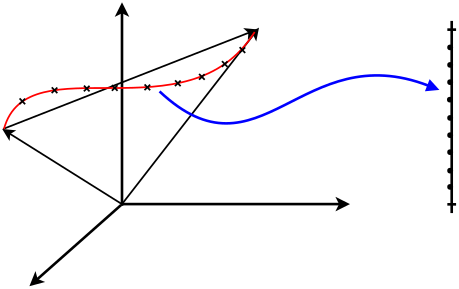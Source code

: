 <?xml version="1.0" encoding="UTF-8"?>
<dia:diagram xmlns:dia="http://www.lysator.liu.se/~alla/dia/">
  <dia:layer name="Fondo" visible="true" active="true">
    <dia:object type="Standard - Line" version="0" id="O0">
      <dia:attribute name="obj_pos">
        <dia:point val="20.05,20"/>
      </dia:attribute>
      <dia:attribute name="obj_bb">
        <dia:rectangle val="19.975,19.582;33.318,20.418"/>
      </dia:attribute>
      <dia:attribute name="conn_endpoints">
        <dia:point val="20.05,20"/>
        <dia:point val="33.15,20"/>
      </dia:attribute>
      <dia:attribute name="numcp">
        <dia:int val="1"/>
      </dia:attribute>
      <dia:attribute name="line_width">
        <dia:real val="0.15"/>
      </dia:attribute>
      <dia:attribute name="end_arrow">
        <dia:enum val="22"/>
      </dia:attribute>
      <dia:attribute name="end_arrow_length">
        <dia:real val="0.5"/>
      </dia:attribute>
      <dia:attribute name="end_arrow_width">
        <dia:real val="0.5"/>
      </dia:attribute>
    </dia:object>
    <dia:object type="Standard - Line" version="0" id="O1">
      <dia:attribute name="obj_pos">
        <dia:point val="20.1,20.1"/>
      </dia:attribute>
      <dia:attribute name="obj_bb">
        <dia:rectangle val="19.682,8.282;20.518,20.175"/>
      </dia:attribute>
      <dia:attribute name="conn_endpoints">
        <dia:point val="20.1,20.1"/>
        <dia:point val="20.1,8.45"/>
      </dia:attribute>
      <dia:attribute name="numcp">
        <dia:int val="1"/>
      </dia:attribute>
      <dia:attribute name="line_width">
        <dia:real val="0.15"/>
      </dia:attribute>
      <dia:attribute name="end_arrow">
        <dia:enum val="22"/>
      </dia:attribute>
      <dia:attribute name="end_arrow_length">
        <dia:real val="0.5"/>
      </dia:attribute>
      <dia:attribute name="end_arrow_width">
        <dia:real val="0.5"/>
      </dia:attribute>
    </dia:object>
    <dia:object type="Standard - Line" version="0" id="O2">
      <dia:attribute name="obj_pos">
        <dia:point val="20.05,20.05"/>
      </dia:attribute>
      <dia:attribute name="obj_bb">
        <dia:rectangle val="14.675,19.944;20.156,24.811"/>
      </dia:attribute>
      <dia:attribute name="conn_endpoints">
        <dia:point val="20.05,20.05"/>
        <dia:point val="14.8,24.7"/>
      </dia:attribute>
      <dia:attribute name="numcp">
        <dia:int val="1"/>
      </dia:attribute>
      <dia:attribute name="line_width">
        <dia:real val="0.15"/>
      </dia:attribute>
      <dia:attribute name="end_arrow">
        <dia:enum val="22"/>
      </dia:attribute>
      <dia:attribute name="end_arrow_length">
        <dia:real val="0.5"/>
      </dia:attribute>
      <dia:attribute name="end_arrow_width">
        <dia:real val="0.5"/>
      </dia:attribute>
    </dia:object>
    <dia:object type="Standard - Line" version="0" id="O3">
      <dia:attribute name="obj_pos">
        <dia:point val="20.093,20"/>
      </dia:attribute>
      <dia:attribute name="obj_bb">
        <dia:rectangle val="13.148,15.631;20.162,20.069"/>
      </dia:attribute>
      <dia:attribute name="conn_endpoints">
        <dia:point val="20.093,20"/>
        <dia:point val="13.243,15.7"/>
      </dia:attribute>
      <dia:attribute name="numcp">
        <dia:int val="1"/>
      </dia:attribute>
      <dia:attribute name="end_arrow">
        <dia:enum val="22"/>
      </dia:attribute>
      <dia:attribute name="end_arrow_length">
        <dia:real val="0.5"/>
      </dia:attribute>
      <dia:attribute name="end_arrow_width">
        <dia:real val="0.5"/>
      </dia:attribute>
    </dia:object>
    <dia:object type="Standard - Line" version="0" id="O4">
      <dia:attribute name="obj_pos">
        <dia:point val="20.114,19.981"/>
      </dia:attribute>
      <dia:attribute name="obj_bb">
        <dia:rectangle val="20.044,9.812;28.013,20.051"/>
      </dia:attribute>
      <dia:attribute name="conn_endpoints">
        <dia:point val="20.114,19.981"/>
        <dia:point val="27.943,9.9"/>
      </dia:attribute>
      <dia:attribute name="numcp">
        <dia:int val="1"/>
      </dia:attribute>
      <dia:attribute name="end_arrow">
        <dia:enum val="22"/>
      </dia:attribute>
      <dia:attribute name="end_arrow_length">
        <dia:real val="0.5"/>
      </dia:attribute>
      <dia:attribute name="end_arrow_width">
        <dia:real val="0.5"/>
      </dia:attribute>
    </dia:object>
    <dia:object type="Standard - Line" version="0" id="O5">
      <dia:attribute name="obj_pos">
        <dia:point val="13.293,15.7"/>
      </dia:attribute>
      <dia:attribute name="obj_bb">
        <dia:rectangle val="13.228,9.879;27.947,15.765"/>
      </dia:attribute>
      <dia:attribute name="conn_endpoints">
        <dia:point val="13.293,15.7"/>
        <dia:point val="27.843,10"/>
      </dia:attribute>
      <dia:attribute name="numcp">
        <dia:int val="1"/>
      </dia:attribute>
      <dia:attribute name="end_arrow">
        <dia:enum val="22"/>
      </dia:attribute>
      <dia:attribute name="end_arrow_length">
        <dia:real val="0.5"/>
      </dia:attribute>
      <dia:attribute name="end_arrow_width">
        <dia:real val="0.5"/>
      </dia:attribute>
    </dia:object>
    <dia:object type="Standard - BezierLine" version="0" id="O6">
      <dia:attribute name="obj_pos">
        <dia:point val="13.343,15.7"/>
      </dia:attribute>
      <dia:attribute name="obj_bb">
        <dia:rectangle val="13.281,10.081;27.762,15.761"/>
      </dia:attribute>
      <dia:attribute name="bez_points">
        <dia:point val="13.343,15.7"/>
        <dia:point val="14.693,10.75"/>
        <dia:point val="23.893,16.25"/>
        <dia:point val="27.693,10.15"/>
      </dia:attribute>
      <dia:attribute name="corner_types">
        <dia:enum val="0"/>
        <dia:enum val="0"/>
      </dia:attribute>
      <dia:attribute name="line_color">
        <dia:color val="#ff0000"/>
      </dia:attribute>
    </dia:object>
    <dia:object type="Standard - Text" version="1" id="O7">
      <dia:attribute name="obj_pos">
        <dia:point val="38.293,12.7"/>
      </dia:attribute>
      <dia:attribute name="obj_bb">
        <dia:rectangle val="38.293,11.912;38.293,12.9"/>
      </dia:attribute>
      <dia:attribute name="text">
        <dia:composite type="text">
          <dia:attribute name="string">
            <dia:string>##</dia:string>
          </dia:attribute>
          <dia:attribute name="font">
            <dia:font family="sans" style="80" name="Helvetica-Bold"/>
          </dia:attribute>
          <dia:attribute name="height">
            <dia:real val="1.058"/>
          </dia:attribute>
          <dia:attribute name="pos">
            <dia:point val="38.293,12.7"/>
          </dia:attribute>
          <dia:attribute name="color">
            <dia:color val="#000000"/>
          </dia:attribute>
          <dia:attribute name="alignment">
            <dia:enum val="0"/>
          </dia:attribute>
        </dia:composite>
      </dia:attribute>
      <dia:attribute name="valign">
        <dia:enum val="3"/>
      </dia:attribute>
    </dia:object>
    <dia:object type="Standard - Line" version="0" id="O8">
      <dia:attribute name="obj_pos">
        <dia:point val="14.237,13.951"/>
      </dia:attribute>
      <dia:attribute name="obj_bb">
        <dia:rectangle val="14.166,13.881;14.626,14.353"/>
      </dia:attribute>
      <dia:attribute name="conn_endpoints">
        <dia:point val="14.237,13.951"/>
        <dia:point val="14.556,14.283"/>
      </dia:attribute>
      <dia:attribute name="numcp">
        <dia:int val="1"/>
      </dia:attribute>
    </dia:object>
    <dia:object type="Standard - Line" version="0" id="O9">
      <dia:attribute name="obj_pos">
        <dia:point val="14.23,14.276"/>
      </dia:attribute>
      <dia:attribute name="obj_bb">
        <dia:rectangle val="14.16,13.893;14.626,14.347"/>
      </dia:attribute>
      <dia:attribute name="conn_endpoints">
        <dia:point val="14.23,14.276"/>
        <dia:point val="14.556,13.964"/>
      </dia:attribute>
      <dia:attribute name="numcp">
        <dia:int val="1"/>
      </dia:attribute>
    </dia:object>
    <dia:object type="Standard - Line" version="0" id="O10">
      <dia:attribute name="obj_pos">
        <dia:point val="16.08,13.318"/>
      </dia:attribute>
      <dia:attribute name="obj_bb">
        <dia:rectangle val="16.009,13.247;16.47,13.72"/>
      </dia:attribute>
      <dia:attribute name="conn_endpoints">
        <dia:point val="16.08,13.318"/>
        <dia:point val="16.399,13.649"/>
      </dia:attribute>
      <dia:attribute name="numcp">
        <dia:int val="1"/>
      </dia:attribute>
    </dia:object>
    <dia:object type="Standard - Line" version="0" id="O11">
      <dia:attribute name="obj_pos">
        <dia:point val="16.074,13.643"/>
      </dia:attribute>
      <dia:attribute name="obj_bb">
        <dia:rectangle val="16.003,13.26;16.47,13.714"/>
      </dia:attribute>
      <dia:attribute name="conn_endpoints">
        <dia:point val="16.074,13.643"/>
        <dia:point val="16.399,13.33"/>
      </dia:attribute>
      <dia:attribute name="numcp">
        <dia:int val="1"/>
      </dia:attribute>
    </dia:object>
    <dia:object type="Standard - Line" version="0" id="O12">
      <dia:attribute name="obj_pos">
        <dia:point val="17.923,13.218"/>
      </dia:attribute>
      <dia:attribute name="obj_bb">
        <dia:rectangle val="17.853,13.147;18.313,13.62"/>
      </dia:attribute>
      <dia:attribute name="conn_endpoints">
        <dia:point val="17.923,13.218"/>
        <dia:point val="18.242,13.549"/>
      </dia:attribute>
      <dia:attribute name="numcp">
        <dia:int val="1"/>
      </dia:attribute>
    </dia:object>
    <dia:object type="Standard - Line" version="0" id="O13">
      <dia:attribute name="obj_pos">
        <dia:point val="17.917,13.543"/>
      </dia:attribute>
      <dia:attribute name="obj_bb">
        <dia:rectangle val="17.846,13.16;18.313,13.614"/>
      </dia:attribute>
      <dia:attribute name="conn_endpoints">
        <dia:point val="17.917,13.543"/>
        <dia:point val="18.242,13.23"/>
      </dia:attribute>
      <dia:attribute name="numcp">
        <dia:int val="1"/>
      </dia:attribute>
    </dia:object>
    <dia:object type="Standard - Line" version="0" id="O14">
      <dia:attribute name="obj_pos">
        <dia:point val="21.393,13.151"/>
      </dia:attribute>
      <dia:attribute name="obj_bb">
        <dia:rectangle val="21.323,13.081;21.783,13.553"/>
      </dia:attribute>
      <dia:attribute name="conn_endpoints">
        <dia:point val="21.393,13.151"/>
        <dia:point val="21.712,13.482"/>
      </dia:attribute>
      <dia:attribute name="numcp">
        <dia:int val="1"/>
      </dia:attribute>
    </dia:object>
    <dia:object type="Standard - Line" version="0" id="O15">
      <dia:attribute name="obj_pos">
        <dia:point val="21.387,13.476"/>
      </dia:attribute>
      <dia:attribute name="obj_bb">
        <dia:rectangle val="21.316,13.093;21.783,13.547"/>
      </dia:attribute>
      <dia:attribute name="conn_endpoints">
        <dia:point val="21.387,13.476"/>
        <dia:point val="21.712,13.164"/>
      </dia:attribute>
      <dia:attribute name="numcp">
        <dia:int val="1"/>
      </dia:attribute>
    </dia:object>
    <dia:object type="Standard - Line" version="0" id="O16">
      <dia:attribute name="obj_pos">
        <dia:point val="19.527,13.185"/>
      </dia:attribute>
      <dia:attribute name="obj_bb">
        <dia:rectangle val="19.456,13.114;19.916,13.586"/>
      </dia:attribute>
      <dia:attribute name="conn_endpoints">
        <dia:point val="19.527,13.185"/>
        <dia:point val="19.846,13.516"/>
      </dia:attribute>
      <dia:attribute name="numcp">
        <dia:int val="1"/>
      </dia:attribute>
    </dia:object>
    <dia:object type="Standard - Line" version="0" id="O17">
      <dia:attribute name="obj_pos">
        <dia:point val="19.52,13.51"/>
      </dia:attribute>
      <dia:attribute name="obj_bb">
        <dia:rectangle val="19.45,13.126;19.916,13.58"/>
      </dia:attribute>
      <dia:attribute name="conn_endpoints">
        <dia:point val="19.52,13.51"/>
        <dia:point val="19.846,13.197"/>
      </dia:attribute>
      <dia:attribute name="numcp">
        <dia:int val="1"/>
      </dia:attribute>
    </dia:object>
    <dia:object type="Standard - Line" version="0" id="O18">
      <dia:attribute name="obj_pos">
        <dia:point val="23.137,12.918"/>
      </dia:attribute>
      <dia:attribute name="obj_bb">
        <dia:rectangle val="23.066,12.847;23.526,13.32"/>
      </dia:attribute>
      <dia:attribute name="conn_endpoints">
        <dia:point val="23.137,12.918"/>
        <dia:point val="23.456,13.249"/>
      </dia:attribute>
      <dia:attribute name="numcp">
        <dia:int val="1"/>
      </dia:attribute>
    </dia:object>
    <dia:object type="Standard - Line" version="0" id="O19">
      <dia:attribute name="obj_pos">
        <dia:point val="23.131,13.243"/>
      </dia:attribute>
      <dia:attribute name="obj_bb">
        <dia:rectangle val="23.06,12.86;23.526,13.314"/>
      </dia:attribute>
      <dia:attribute name="conn_endpoints">
        <dia:point val="23.131,13.243"/>
        <dia:point val="23.456,12.93"/>
      </dia:attribute>
      <dia:attribute name="numcp">
        <dia:int val="1"/>
      </dia:attribute>
    </dia:object>
    <dia:object type="Standard - Line" version="0" id="O20">
      <dia:attribute name="obj_pos">
        <dia:point val="24.513,12.551"/>
      </dia:attribute>
      <dia:attribute name="obj_bb">
        <dia:rectangle val="24.443,12.481;24.903,12.953"/>
      </dia:attribute>
      <dia:attribute name="conn_endpoints">
        <dia:point val="24.513,12.551"/>
        <dia:point val="24.832,12.883"/>
      </dia:attribute>
      <dia:attribute name="numcp">
        <dia:int val="1"/>
      </dia:attribute>
    </dia:object>
    <dia:object type="Standard - Line" version="0" id="O21">
      <dia:attribute name="obj_pos">
        <dia:point val="24.507,12.876"/>
      </dia:attribute>
      <dia:attribute name="obj_bb">
        <dia:rectangle val="24.436,12.493;24.903,12.947"/>
      </dia:attribute>
      <dia:attribute name="conn_endpoints">
        <dia:point val="24.507,12.876"/>
        <dia:point val="24.832,12.564"/>
      </dia:attribute>
      <dia:attribute name="numcp">
        <dia:int val="1"/>
      </dia:attribute>
    </dia:object>
    <dia:object type="Standard - Line" version="0" id="O22">
      <dia:attribute name="obj_pos">
        <dia:point val="25.823,11.818"/>
      </dia:attribute>
      <dia:attribute name="obj_bb">
        <dia:rectangle val="25.753,11.747;26.213,12.22"/>
      </dia:attribute>
      <dia:attribute name="conn_endpoints">
        <dia:point val="25.823,11.818"/>
        <dia:point val="26.142,12.149"/>
      </dia:attribute>
      <dia:attribute name="numcp">
        <dia:int val="1"/>
      </dia:attribute>
    </dia:object>
    <dia:object type="Standard - Line" version="0" id="O23">
      <dia:attribute name="obj_pos">
        <dia:point val="25.817,12.143"/>
      </dia:attribute>
      <dia:attribute name="obj_bb">
        <dia:rectangle val="25.746,11.76;26.213,12.214"/>
      </dia:attribute>
      <dia:attribute name="conn_endpoints">
        <dia:point val="25.817,12.143"/>
        <dia:point val="26.142,11.83"/>
      </dia:attribute>
      <dia:attribute name="numcp">
        <dia:int val="1"/>
      </dia:attribute>
    </dia:object>
    <dia:object type="Standard - Line" version="0" id="O24">
      <dia:attribute name="obj_pos">
        <dia:point val="26.833,11.018"/>
      </dia:attribute>
      <dia:attribute name="obj_bb">
        <dia:rectangle val="26.763,10.947;27.223,11.42"/>
      </dia:attribute>
      <dia:attribute name="conn_endpoints">
        <dia:point val="26.833,11.018"/>
        <dia:point val="27.152,11.349"/>
      </dia:attribute>
      <dia:attribute name="numcp">
        <dia:int val="1"/>
      </dia:attribute>
    </dia:object>
    <dia:object type="Standard - Line" version="0" id="O25">
      <dia:attribute name="obj_pos">
        <dia:point val="26.827,11.343"/>
      </dia:attribute>
      <dia:attribute name="obj_bb">
        <dia:rectangle val="26.756,10.96;27.223,11.414"/>
      </dia:attribute>
      <dia:attribute name="conn_endpoints">
        <dia:point val="26.827,11.343"/>
        <dia:point val="27.152,11.03"/>
      </dia:attribute>
      <dia:attribute name="numcp">
        <dia:int val="1"/>
      </dia:attribute>
    </dia:object>
    <dia:object type="Standard - Line" version="0" id="O26">
      <dia:attribute name="obj_pos">
        <dia:point val="38.973,20.514"/>
      </dia:attribute>
      <dia:attribute name="obj_bb">
        <dia:rectangle val="38.602,9.346;39.344,20.682"/>
      </dia:attribute>
      <dia:attribute name="conn_endpoints">
        <dia:point val="38.973,20.514"/>
        <dia:point val="38.973,9.514"/>
      </dia:attribute>
      <dia:attribute name="numcp">
        <dia:int val="1"/>
      </dia:attribute>
      <dia:attribute name="line_width">
        <dia:real val="0.15"/>
      </dia:attribute>
      <dia:attribute name="start_arrow">
        <dia:enum val="21"/>
      </dia:attribute>
      <dia:attribute name="start_arrow_length">
        <dia:real val="0.5"/>
      </dia:attribute>
      <dia:attribute name="start_arrow_width">
        <dia:real val="0.5"/>
      </dia:attribute>
      <dia:attribute name="end_arrow">
        <dia:enum val="21"/>
      </dia:attribute>
      <dia:attribute name="end_arrow_length">
        <dia:real val="0.5"/>
      </dia:attribute>
      <dia:attribute name="end_arrow_width">
        <dia:real val="0.5"/>
      </dia:attribute>
    </dia:object>
    <dia:object type="Standard - Text" version="1" id="O27">
      <dia:attribute name="obj_pos">
        <dia:point val="38.606,11.189"/>
      </dia:attribute>
      <dia:attribute name="obj_bb">
        <dia:rectangle val="38.606,9.356;39.356,11.654"/>
      </dia:attribute>
      <dia:attribute name="text">
        <dia:composite type="text">
          <dia:attribute name="string">
            <dia:string>#.#</dia:string>
          </dia:attribute>
          <dia:attribute name="font">
            <dia:font family="sans" style="80" name="Helvetica-Bold"/>
          </dia:attribute>
          <dia:attribute name="height">
            <dia:real val="2.469"/>
          </dia:attribute>
          <dia:attribute name="pos">
            <dia:point val="38.606,11.189"/>
          </dia:attribute>
          <dia:attribute name="color">
            <dia:color val="#000000"/>
          </dia:attribute>
          <dia:attribute name="alignment">
            <dia:enum val="0"/>
          </dia:attribute>
        </dia:composite>
      </dia:attribute>
      <dia:attribute name="valign">
        <dia:enum val="3"/>
      </dia:attribute>
    </dia:object>
    <dia:object type="Standard - Text" version="1" id="O28">
      <dia:attribute name="obj_pos">
        <dia:point val="38.608,15.223"/>
      </dia:attribute>
      <dia:attribute name="obj_bb">
        <dia:rectangle val="38.608,13.391;39.358,15.688"/>
      </dia:attribute>
      <dia:attribute name="text">
        <dia:composite type="text">
          <dia:attribute name="string">
            <dia:string>#.#</dia:string>
          </dia:attribute>
          <dia:attribute name="font">
            <dia:font family="sans" style="80" name="Helvetica-Bold"/>
          </dia:attribute>
          <dia:attribute name="height">
            <dia:real val="2.469"/>
          </dia:attribute>
          <dia:attribute name="pos">
            <dia:point val="38.608,15.223"/>
          </dia:attribute>
          <dia:attribute name="color">
            <dia:color val="#000000"/>
          </dia:attribute>
          <dia:attribute name="alignment">
            <dia:enum val="0"/>
          </dia:attribute>
        </dia:composite>
      </dia:attribute>
      <dia:attribute name="valign">
        <dia:enum val="3"/>
      </dia:attribute>
    </dia:object>
    <dia:object type="Standard - Text" version="1" id="O29">
      <dia:attribute name="obj_pos">
        <dia:point val="38.601,19.183"/>
      </dia:attribute>
      <dia:attribute name="obj_bb">
        <dia:rectangle val="38.601,17.351;39.351,19.648"/>
      </dia:attribute>
      <dia:attribute name="text">
        <dia:composite type="text">
          <dia:attribute name="string">
            <dia:string>#.#</dia:string>
          </dia:attribute>
          <dia:attribute name="font">
            <dia:font family="sans" style="80" name="Helvetica-Bold"/>
          </dia:attribute>
          <dia:attribute name="height">
            <dia:real val="2.469"/>
          </dia:attribute>
          <dia:attribute name="pos">
            <dia:point val="38.601,19.183"/>
          </dia:attribute>
          <dia:attribute name="color">
            <dia:color val="#000000"/>
          </dia:attribute>
          <dia:attribute name="alignment">
            <dia:enum val="0"/>
          </dia:attribute>
        </dia:composite>
      </dia:attribute>
      <dia:attribute name="valign">
        <dia:enum val="3"/>
      </dia:attribute>
    </dia:object>
    <dia:object type="Standard - Text" version="1" id="O30">
      <dia:attribute name="obj_pos">
        <dia:point val="38.608,18.248"/>
      </dia:attribute>
      <dia:attribute name="obj_bb">
        <dia:rectangle val="38.608,16.416;39.358,18.713"/>
      </dia:attribute>
      <dia:attribute name="text">
        <dia:composite type="text">
          <dia:attribute name="string">
            <dia:string>#.#</dia:string>
          </dia:attribute>
          <dia:attribute name="font">
            <dia:font family="sans" style="80" name="Helvetica-Bold"/>
          </dia:attribute>
          <dia:attribute name="height">
            <dia:real val="2.469"/>
          </dia:attribute>
          <dia:attribute name="pos">
            <dia:point val="38.608,18.248"/>
          </dia:attribute>
          <dia:attribute name="color">
            <dia:color val="#000000"/>
          </dia:attribute>
          <dia:attribute name="alignment">
            <dia:enum val="0"/>
          </dia:attribute>
        </dia:composite>
      </dia:attribute>
      <dia:attribute name="valign">
        <dia:enum val="3"/>
      </dia:attribute>
    </dia:object>
    <dia:object type="Standard - Text" version="1" id="O31">
      <dia:attribute name="obj_pos">
        <dia:point val="38.601,17.183"/>
      </dia:attribute>
      <dia:attribute name="obj_bb">
        <dia:rectangle val="38.601,15.351;39.351,17.648"/>
      </dia:attribute>
      <dia:attribute name="text">
        <dia:composite type="text">
          <dia:attribute name="string">
            <dia:string>#.#</dia:string>
          </dia:attribute>
          <dia:attribute name="font">
            <dia:font family="sans" style="80" name="Helvetica-Bold"/>
          </dia:attribute>
          <dia:attribute name="height">
            <dia:real val="2.469"/>
          </dia:attribute>
          <dia:attribute name="pos">
            <dia:point val="38.601,17.183"/>
          </dia:attribute>
          <dia:attribute name="color">
            <dia:color val="#000000"/>
          </dia:attribute>
          <dia:attribute name="alignment">
            <dia:enum val="0"/>
          </dia:attribute>
        </dia:composite>
      </dia:attribute>
      <dia:attribute name="valign">
        <dia:enum val="3"/>
      </dia:attribute>
    </dia:object>
    <dia:object type="Standard - Text" version="1" id="O32">
      <dia:attribute name="obj_pos">
        <dia:point val="38.603,16.218"/>
      </dia:attribute>
      <dia:attribute name="obj_bb">
        <dia:rectangle val="38.603,14.386;39.353,16.683"/>
      </dia:attribute>
      <dia:attribute name="text">
        <dia:composite type="text">
          <dia:attribute name="string">
            <dia:string>#.#</dia:string>
          </dia:attribute>
          <dia:attribute name="font">
            <dia:font family="sans" style="80" name="Helvetica-Bold"/>
          </dia:attribute>
          <dia:attribute name="height">
            <dia:real val="2.469"/>
          </dia:attribute>
          <dia:attribute name="pos">
            <dia:point val="38.603,16.218"/>
          </dia:attribute>
          <dia:attribute name="color">
            <dia:color val="#000000"/>
          </dia:attribute>
          <dia:attribute name="alignment">
            <dia:enum val="0"/>
          </dia:attribute>
        </dia:composite>
      </dia:attribute>
      <dia:attribute name="valign">
        <dia:enum val="3"/>
      </dia:attribute>
    </dia:object>
    <dia:object type="Standard - Text" version="1" id="O33">
      <dia:attribute name="obj_pos">
        <dia:point val="38.588,14.178"/>
      </dia:attribute>
      <dia:attribute name="obj_bb">
        <dia:rectangle val="38.588,12.346;39.338,14.643"/>
      </dia:attribute>
      <dia:attribute name="text">
        <dia:composite type="text">
          <dia:attribute name="string">
            <dia:string>#.#</dia:string>
          </dia:attribute>
          <dia:attribute name="font">
            <dia:font family="sans" style="80" name="Helvetica-Bold"/>
          </dia:attribute>
          <dia:attribute name="height">
            <dia:real val="2.469"/>
          </dia:attribute>
          <dia:attribute name="pos">
            <dia:point val="38.588,14.178"/>
          </dia:attribute>
          <dia:attribute name="color">
            <dia:color val="#000000"/>
          </dia:attribute>
          <dia:attribute name="alignment">
            <dia:enum val="0"/>
          </dia:attribute>
        </dia:composite>
      </dia:attribute>
      <dia:attribute name="valign">
        <dia:enum val="3"/>
      </dia:attribute>
    </dia:object>
    <dia:object type="Standard - Text" version="1" id="O34">
      <dia:attribute name="obj_pos">
        <dia:point val="38.598,13.188"/>
      </dia:attribute>
      <dia:attribute name="obj_bb">
        <dia:rectangle val="38.598,11.356;39.348,13.653"/>
      </dia:attribute>
      <dia:attribute name="text">
        <dia:composite type="text">
          <dia:attribute name="string">
            <dia:string>#.#</dia:string>
          </dia:attribute>
          <dia:attribute name="font">
            <dia:font family="sans" style="80" name="Helvetica-Bold"/>
          </dia:attribute>
          <dia:attribute name="height">
            <dia:real val="2.469"/>
          </dia:attribute>
          <dia:attribute name="pos">
            <dia:point val="38.598,13.188"/>
          </dia:attribute>
          <dia:attribute name="color">
            <dia:color val="#000000"/>
          </dia:attribute>
          <dia:attribute name="alignment">
            <dia:enum val="0"/>
          </dia:attribute>
        </dia:composite>
      </dia:attribute>
      <dia:attribute name="valign">
        <dia:enum val="3"/>
      </dia:attribute>
    </dia:object>
    <dia:object type="Standard - Text" version="1" id="O35">
      <dia:attribute name="obj_pos">
        <dia:point val="38.608,12.198"/>
      </dia:attribute>
      <dia:attribute name="obj_bb">
        <dia:rectangle val="38.608,10.366;39.358,12.663"/>
      </dia:attribute>
      <dia:attribute name="text">
        <dia:composite type="text">
          <dia:attribute name="string">
            <dia:string>#.#</dia:string>
          </dia:attribute>
          <dia:attribute name="font">
            <dia:font family="sans" style="80" name="Helvetica-Bold"/>
          </dia:attribute>
          <dia:attribute name="height">
            <dia:real val="2.469"/>
          </dia:attribute>
          <dia:attribute name="pos">
            <dia:point val="38.608,12.198"/>
          </dia:attribute>
          <dia:attribute name="color">
            <dia:color val="#000000"/>
          </dia:attribute>
          <dia:attribute name="alignment">
            <dia:enum val="0"/>
          </dia:attribute>
        </dia:composite>
      </dia:attribute>
      <dia:attribute name="valign">
        <dia:enum val="3"/>
      </dia:attribute>
    </dia:object>
    <dia:object type="Standard - BezierLine" version="0" id="O36">
      <dia:attribute name="obj_pos">
        <dia:point val="22.25,13.55"/>
      </dia:attribute>
      <dia:attribute name="obj_bb">
        <dia:rectangle val="22.144,12.56;38.268,15.455"/>
      </dia:attribute>
      <dia:attribute name="bez_points">
        <dia:point val="22.25,13.55"/>
        <dia:point val="28,18.95"/>
        <dia:point val="30.35,10.4"/>
        <dia:point val="38.181,13.431"/>
      </dia:attribute>
      <dia:attribute name="corner_types">
        <dia:enum val="0"/>
        <dia:enum val="0"/>
      </dia:attribute>
      <dia:attribute name="line_color">
        <dia:color val="#0000ff"/>
      </dia:attribute>
      <dia:attribute name="line_width">
        <dia:real val="0.15"/>
      </dia:attribute>
      <dia:attribute name="end_arrow">
        <dia:enum val="3"/>
      </dia:attribute>
      <dia:attribute name="end_arrow_length">
        <dia:real val="0.5"/>
      </dia:attribute>
      <dia:attribute name="end_arrow_width">
        <dia:real val="0.5"/>
      </dia:attribute>
    </dia:object>
  </dia:layer>
</dia:diagram>

